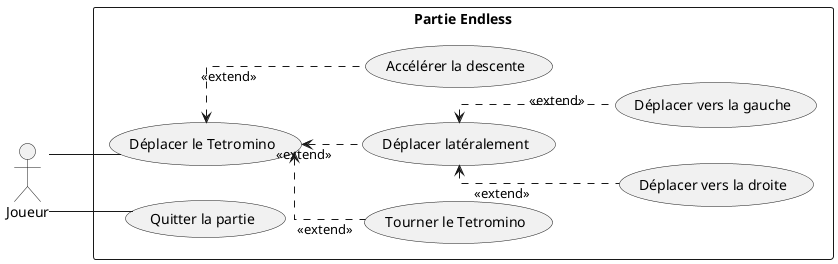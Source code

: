 @startuml EndlessUseCase

'Endless'
' NOTE: We could add "pause", "resume" & "stop game" in game menu

left to right direction
actor Joueur as player
skinparam linetype ortho


rectangle "Partie Endless" as game {
    '### Game Actions
    usecase "Déplacer le Tetromino" as move_piece
    usecase "Tourner le Tetromino" as rotate_piece

    '### move piece subcases NOTE: is "extends" the right keyword for this
    usecase "Déplacer latéralement" as lateral_movement
    usecase "Accélérer la descente" as increase_descent
    usecase "Déplacer vers la droite" as move_right
    usecase "Déplacer vers la gauche" as move_left

    ' usecase "Menu pause" as pause_menu
    ' usecase "Reprendre la partie" as resume_game
    usecase "Quitter la partie" as quit_game
}

player -- move_piece
' player -- pause_menu
player -- quit_game

(move_piece) <-. (lateral_movement): <<extend>>
(move_piece) <-. (increase_descent): <<extend>>
(move_piece) <-. (rotate_piece): <<extend>>
(lateral_movement) <-. (move_right): <<extend>>
(lateral_movement) <-. (move_left): <<extend>>

' (pause_menu) <-. (resume_game): <<extend>>
' (pause_menu) <-. (quit_game): <<extend>>


@enduml
